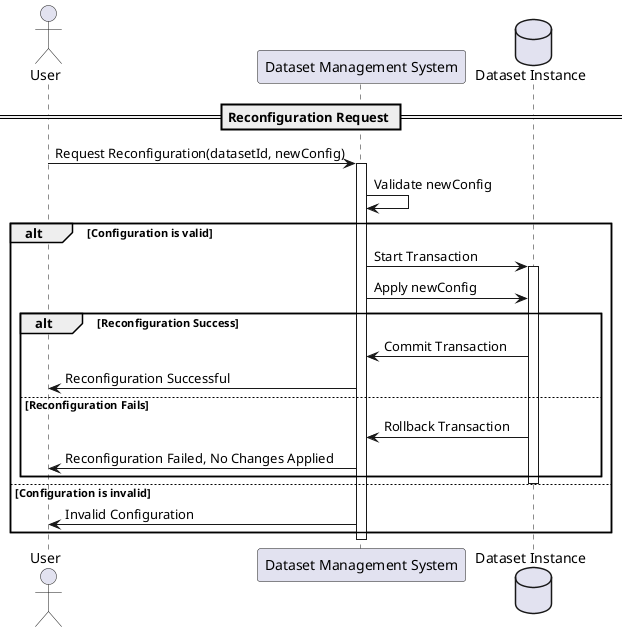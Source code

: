 @startuml
actor User as user
participant "Dataset Management System" as DMS
database "Dataset Instance" as DB

== Reconfiguration Request ==
user -> DMS : Request Reconfiguration(datasetId, newConfig)
activate DMS
DMS -> DMS : Validate newConfig
alt Configuration is valid
    DMS -> DB : Start Transaction
    activate DB
    DMS -> DB : Apply newConfig
    alt Reconfiguration Success
        DB -> DMS : Commit Transaction
        DMS -> user : Reconfiguration Successful
    else Reconfiguration Fails
        DB -> DMS : Rollback Transaction
        DMS -> user : Reconfiguration Failed, No Changes Applied
    end
    deactivate DB
else Configuration is invalid
    DMS -> user : Invalid Configuration
end
deactivate DMS
@enduml